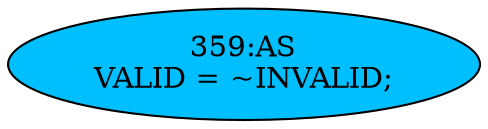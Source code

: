 strict digraph "" {
	node [label="\N"];
	"359:AS"	 [ast="<pyverilog.vparser.ast.Assign object at 0x7f273e61bf50>",
		def_var="['VALID']",
		fillcolor=deepskyblue,
		label="359:AS
VALID = ~INVALID;",
		statements="[]",
		style=filled,
		typ=Assign,
		use_var="['INVALID']"];
}

